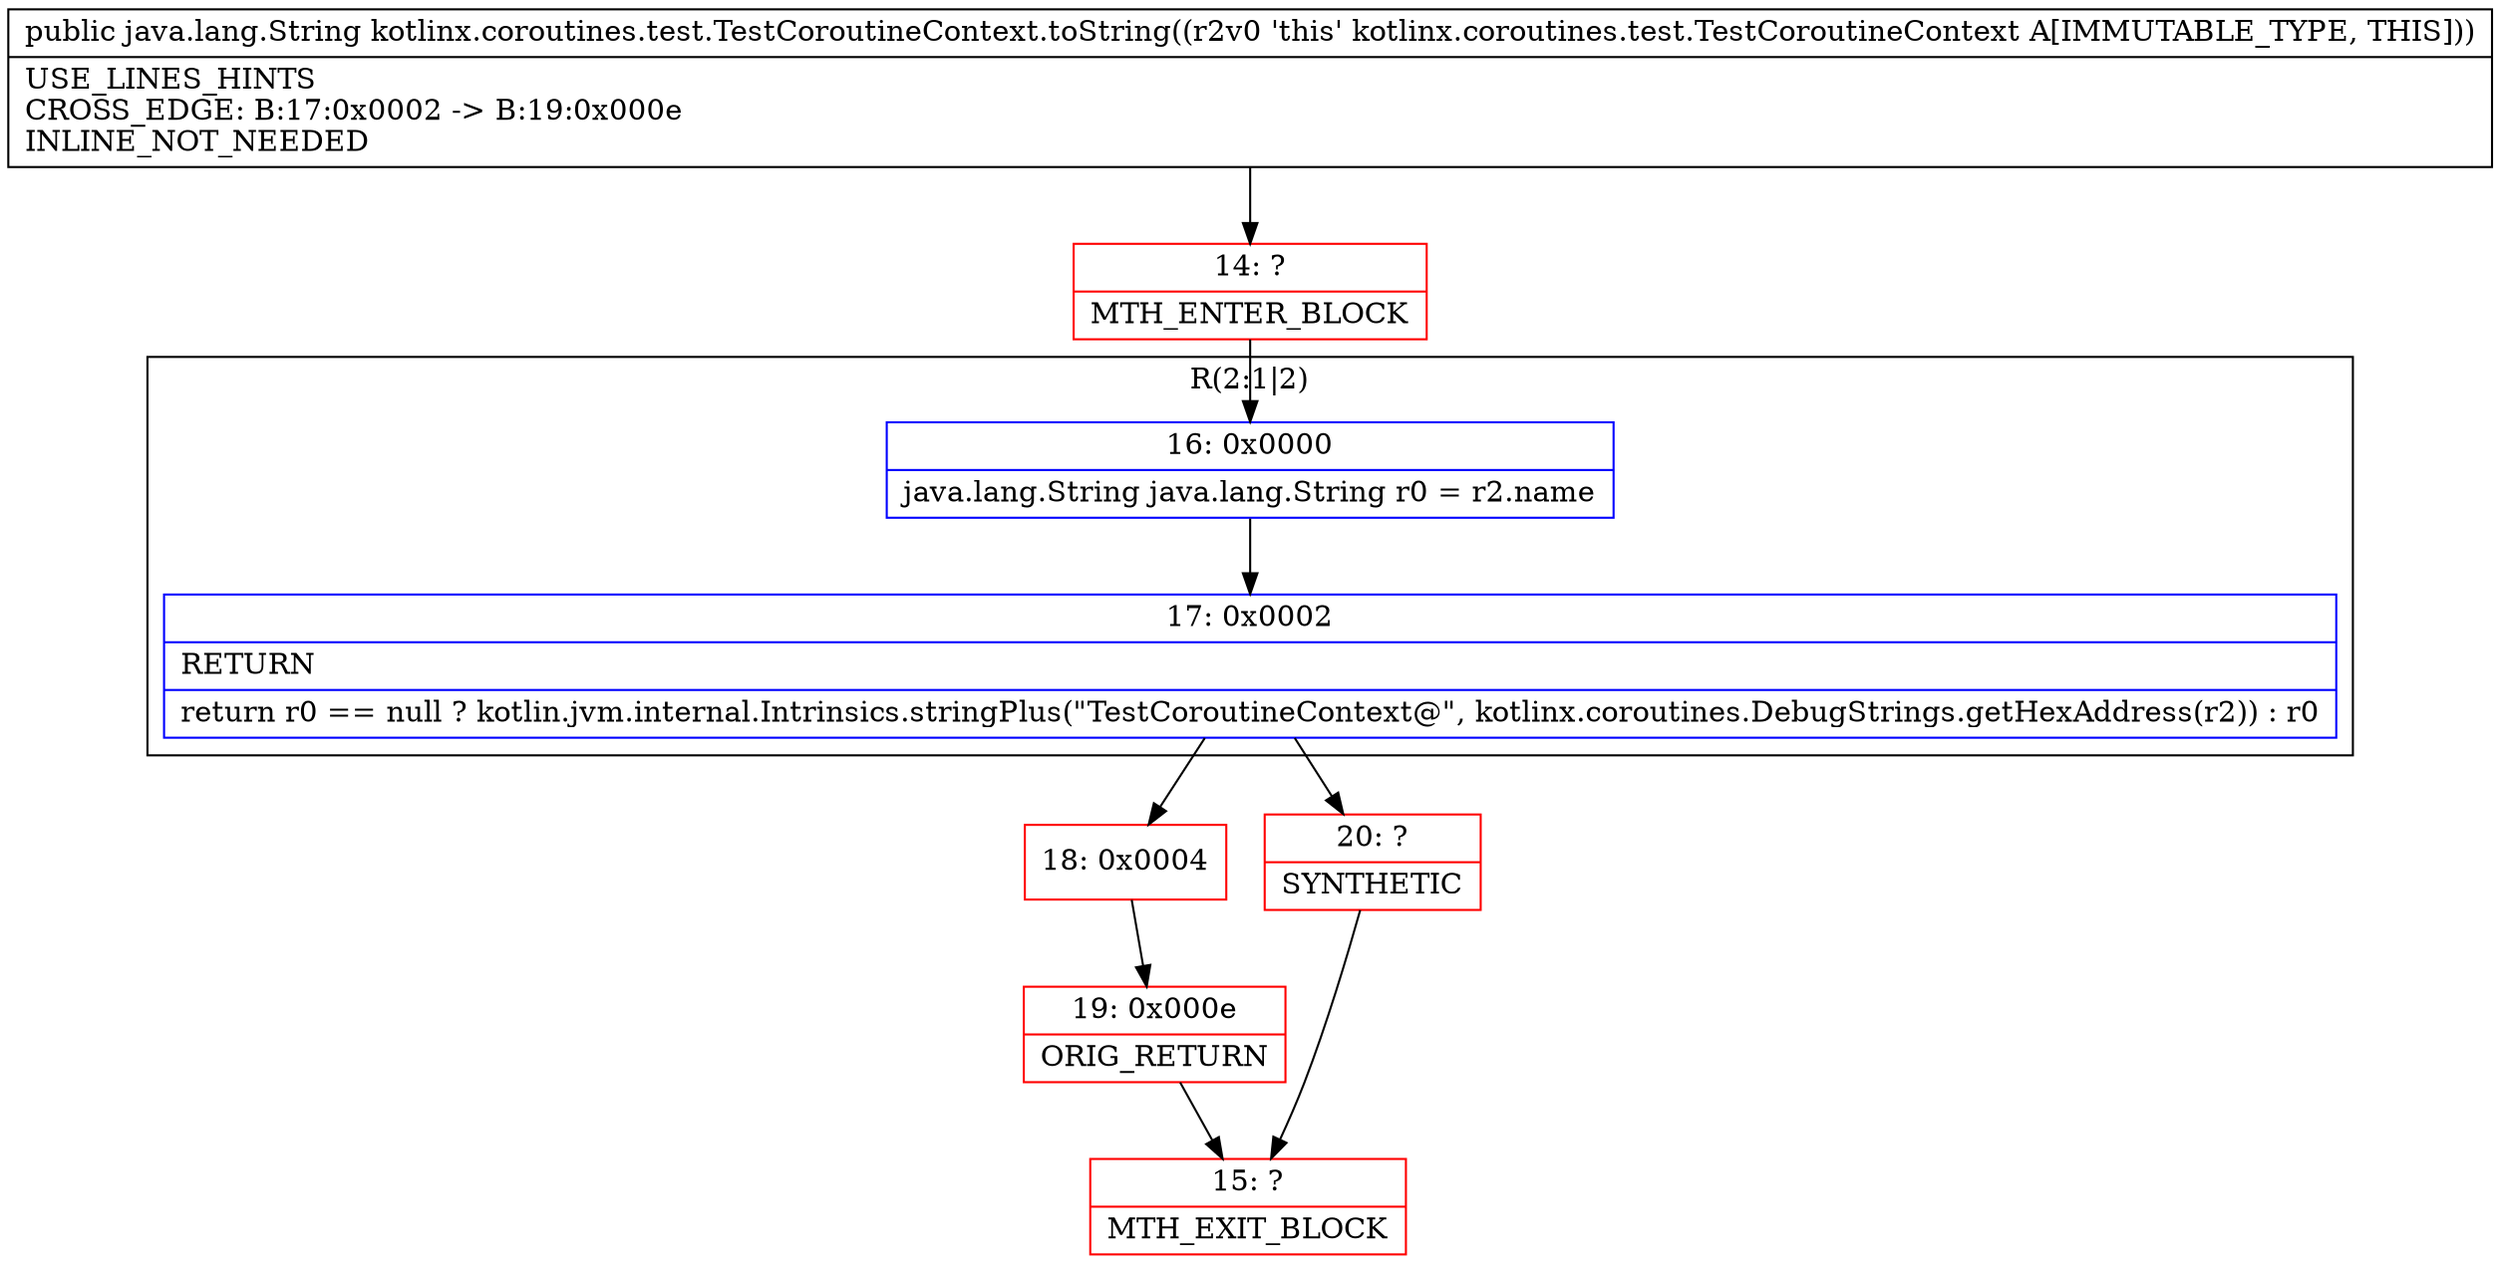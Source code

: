 digraph "CFG forkotlinx.coroutines.test.TestCoroutineContext.toString()Ljava\/lang\/String;" {
subgraph cluster_Region_986954187 {
label = "R(2:1|2)";
node [shape=record,color=blue];
Node_16 [shape=record,label="{16\:\ 0x0000|java.lang.String java.lang.String r0 = r2.name\l}"];
Node_17 [shape=record,label="{17\:\ 0x0002|RETURN\l|return r0 == null ? kotlin.jvm.internal.Intrinsics.stringPlus(\"TestCoroutineContext@\", kotlinx.coroutines.DebugStrings.getHexAddress(r2)) : r0\l}"];
}
Node_14 [shape=record,color=red,label="{14\:\ ?|MTH_ENTER_BLOCK\l}"];
Node_18 [shape=record,color=red,label="{18\:\ 0x0004}"];
Node_19 [shape=record,color=red,label="{19\:\ 0x000e|ORIG_RETURN\l}"];
Node_15 [shape=record,color=red,label="{15\:\ ?|MTH_EXIT_BLOCK\l}"];
Node_20 [shape=record,color=red,label="{20\:\ ?|SYNTHETIC\l}"];
MethodNode[shape=record,label="{public java.lang.String kotlinx.coroutines.test.TestCoroutineContext.toString((r2v0 'this' kotlinx.coroutines.test.TestCoroutineContext A[IMMUTABLE_TYPE, THIS]))  | USE_LINES_HINTS\lCROSS_EDGE: B:17:0x0002 \-\> B:19:0x000e\lINLINE_NOT_NEEDED\l}"];
MethodNode -> Node_14;Node_16 -> Node_17;
Node_17 -> Node_18;
Node_17 -> Node_20;
Node_14 -> Node_16;
Node_18 -> Node_19;
Node_19 -> Node_15;
Node_20 -> Node_15;
}

